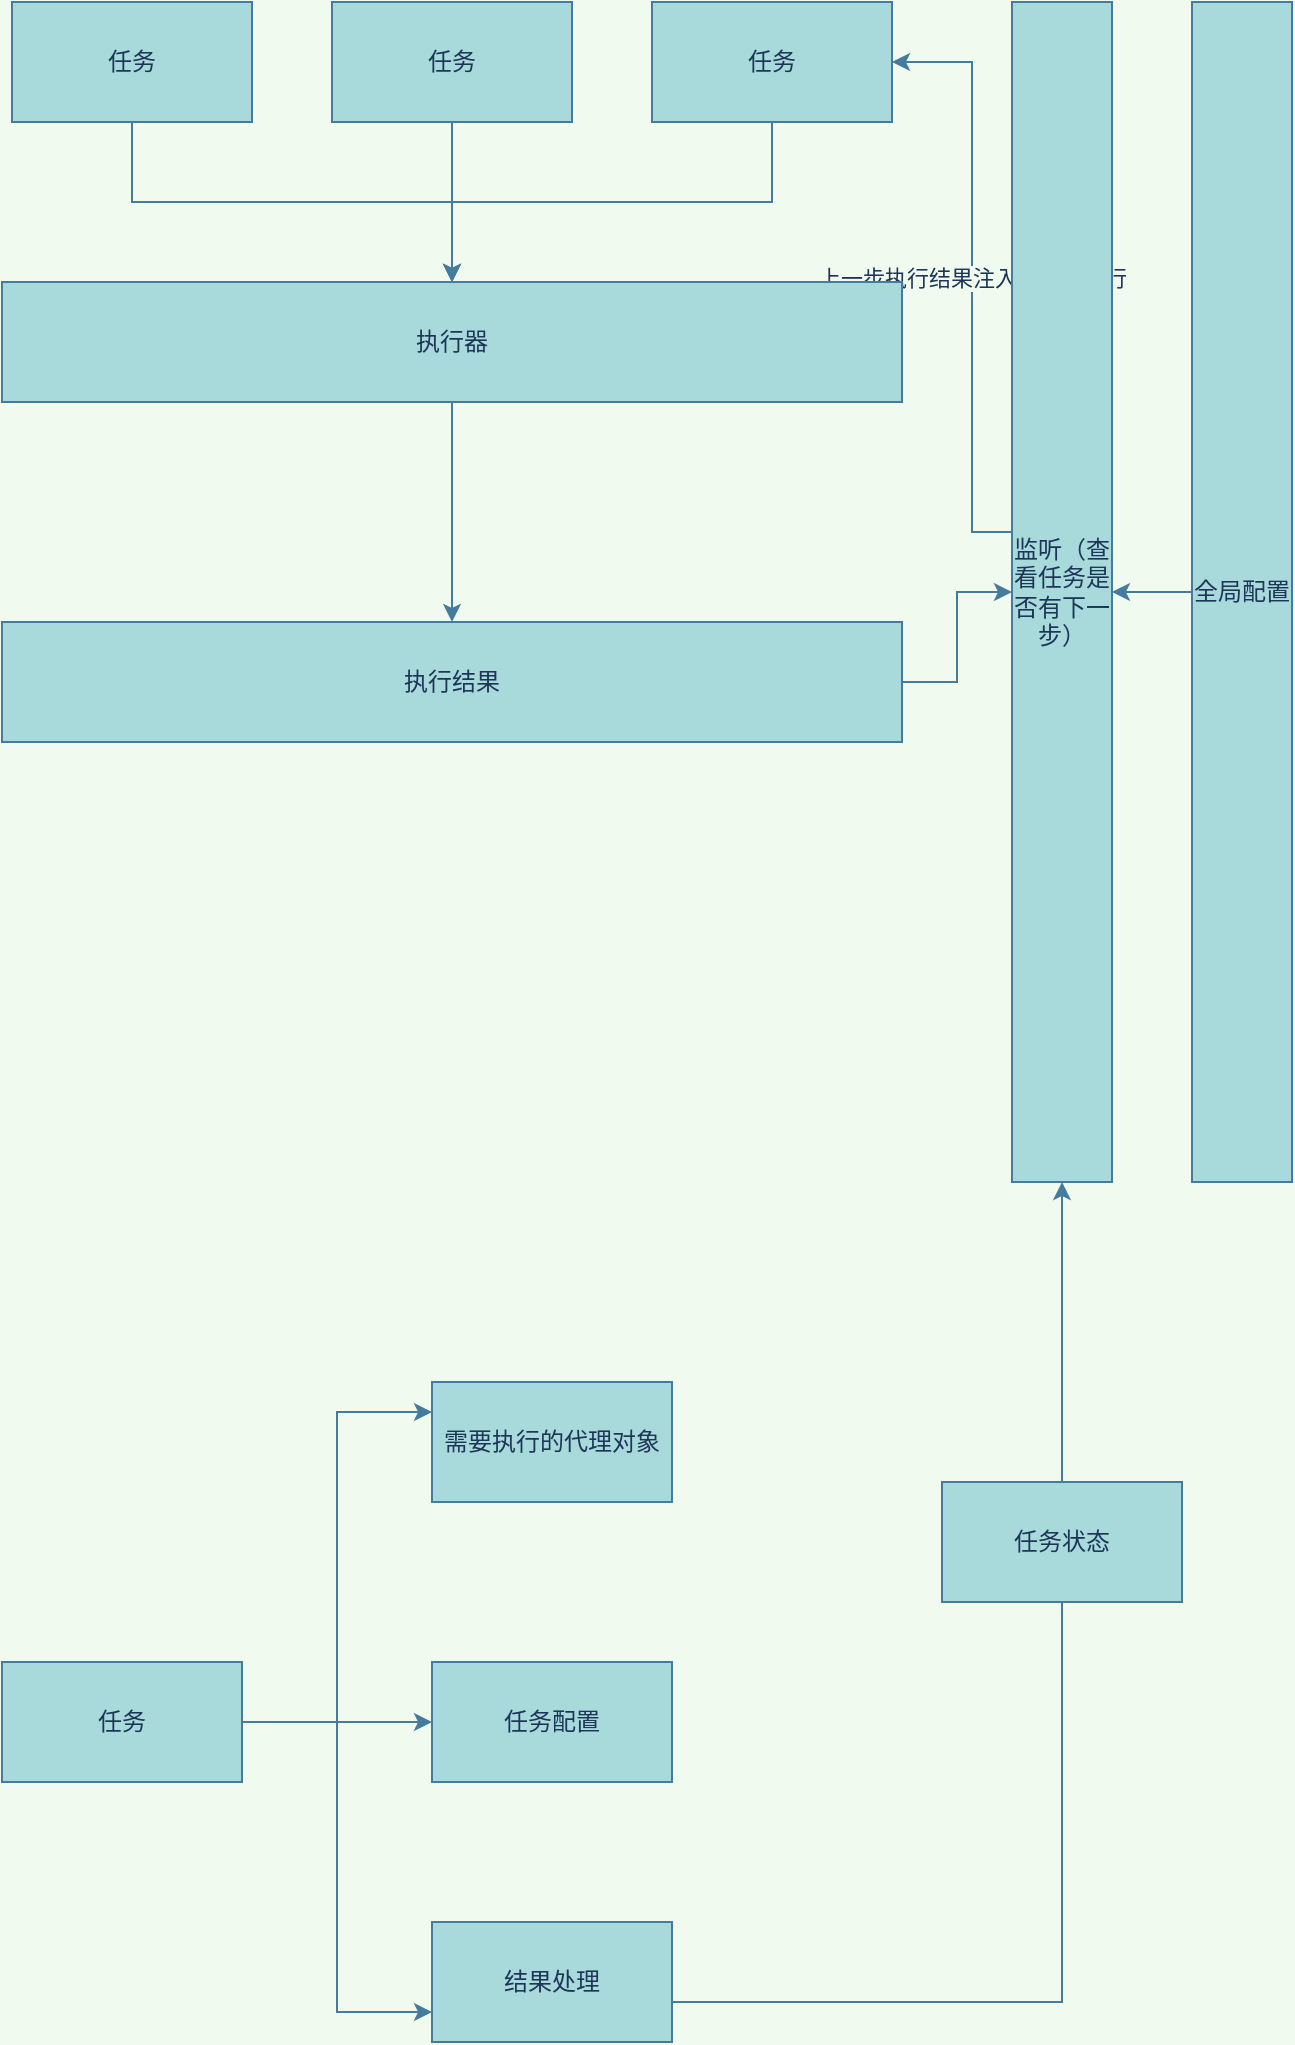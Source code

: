 <mxfile version="20.5.3" type="embed"><diagram name="第 1 页" id="DQR2QDezXOJLgqNK3TPN"><mxGraphModel dx="612" dy="565" grid="1" gridSize="10" guides="1" tooltips="1" connect="1" arrows="1" fold="1" page="1" pageScale="1" pageWidth="827" pageHeight="1169" background="#F1FAEE" math="0" shadow="0"><root><mxCell id="0"/><mxCell id="1" parent="0"/><mxCell id="11" style="edgeStyle=orthogonalEdgeStyle;rounded=0;orthogonalLoop=1;jettySize=auto;html=1;labelBackgroundColor=#F1FAEE;strokeColor=#457B9D;fontColor=#1D3557;" parent="1" source="4rC50PGCv7jx4eLZKL7i-24" target="2" edge="1"><mxGeometry relative="1" as="geometry"/></mxCell><mxCell id="4rC50PGCv7jx4eLZKL7i-24" value="任务" style="rounded=0;whiteSpace=wrap;html=1;fillColor=#A8DADC;strokeColor=#457B9D;fontColor=#1D3557;" parent="1" vertex="1"><mxGeometry x="70" y="40" width="120" height="60" as="geometry"/></mxCell><mxCell id="10" style="edgeStyle=orthogonalEdgeStyle;rounded=0;orthogonalLoop=1;jettySize=auto;html=1;labelBackgroundColor=#F1FAEE;strokeColor=#457B9D;fontColor=#1D3557;" parent="1" source="4rC50PGCv7jx4eLZKL7i-26" target="2" edge="1"><mxGeometry relative="1" as="geometry"/></mxCell><mxCell id="4rC50PGCv7jx4eLZKL7i-26" value="任务" style="rounded=0;whiteSpace=wrap;html=1;fillColor=#A8DADC;strokeColor=#457B9D;fontColor=#1D3557;" parent="1" vertex="1"><mxGeometry x="230" y="40" width="120" height="60" as="geometry"/></mxCell><mxCell id="12" style="edgeStyle=orthogonalEdgeStyle;rounded=0;orthogonalLoop=1;jettySize=auto;html=1;labelBackgroundColor=#F1FAEE;strokeColor=#457B9D;fontColor=#1D3557;" parent="1" source="4rC50PGCv7jx4eLZKL7i-28" target="2" edge="1"><mxGeometry relative="1" as="geometry"/></mxCell><mxCell id="4rC50PGCv7jx4eLZKL7i-28" value="任务" style="rounded=0;whiteSpace=wrap;html=1;fillColor=#A8DADC;strokeColor=#457B9D;fontColor=#1D3557;" parent="1" vertex="1"><mxGeometry x="390" y="40" width="120" height="60" as="geometry"/></mxCell><mxCell id="9" value="上一步执行结果注入下一次执行" style="edgeStyle=orthogonalEdgeStyle;rounded=0;orthogonalLoop=1;jettySize=auto;html=1;labelBackgroundColor=#F1FAEE;strokeColor=#457B9D;fontColor=#1D3557;" parent="1" source="4rC50PGCv7jx4eLZKL7i-40" target="4rC50PGCv7jx4eLZKL7i-28" edge="1"><mxGeometry relative="1" as="geometry"><Array as="points"><mxPoint x="550" y="305"/><mxPoint x="550" y="70"/></Array></mxGeometry></mxCell><mxCell id="4rC50PGCv7jx4eLZKL7i-40" value="监听（查看任务是否有下一步）" style="rounded=0;whiteSpace=wrap;html=1;fillColor=#A8DADC;strokeColor=#457B9D;fontColor=#1D3557;" parent="1" vertex="1"><mxGeometry x="570" y="40" width="50" height="590" as="geometry"/></mxCell><mxCell id="14" style="edgeStyle=orthogonalEdgeStyle;rounded=0;orthogonalLoop=1;jettySize=auto;html=1;labelBackgroundColor=#F1FAEE;strokeColor=#457B9D;fontColor=#1D3557;" parent="1" source="4rC50PGCv7jx4eLZKL7i-41" target="4rC50PGCv7jx4eLZKL7i-40" edge="1"><mxGeometry relative="1" as="geometry"/></mxCell><mxCell id="4rC50PGCv7jx4eLZKL7i-41" value="执行结果" style="rounded=0;whiteSpace=wrap;html=1;fillColor=#A8DADC;strokeColor=#457B9D;fontColor=#1D3557;" parent="1" vertex="1"><mxGeometry x="65" y="350" width="450" height="60" as="geometry"/></mxCell><mxCell id="15" style="edgeStyle=orthogonalEdgeStyle;rounded=0;orthogonalLoop=1;jettySize=auto;html=1;entryX=1;entryY=0.5;entryDx=0;entryDy=0;labelBackgroundColor=#F1FAEE;strokeColor=#457B9D;fontColor=#1D3557;" parent="1" source="4rC50PGCv7jx4eLZKL7i-42" target="4rC50PGCv7jx4eLZKL7i-40" edge="1"><mxGeometry relative="1" as="geometry"/></mxCell><mxCell id="4rC50PGCv7jx4eLZKL7i-42" value="全局配置" style="rounded=0;whiteSpace=wrap;html=1;fillColor=#A8DADC;strokeColor=#457B9D;fontColor=#1D3557;" parent="1" vertex="1"><mxGeometry x="660" y="40" width="50" height="590" as="geometry"/></mxCell><mxCell id="4rC50PGCv7jx4eLZKL7i-54" style="edgeStyle=orthogonalEdgeStyle;rounded=0;orthogonalLoop=1;jettySize=auto;html=1;entryX=0;entryY=0.25;entryDx=0;entryDy=0;labelBackgroundColor=#F1FAEE;strokeColor=#457B9D;fontColor=#1D3557;" parent="1" source="4rC50PGCv7jx4eLZKL7i-46" target="4rC50PGCv7jx4eLZKL7i-47" edge="1"><mxGeometry relative="1" as="geometry"/></mxCell><mxCell id="4rC50PGCv7jx4eLZKL7i-55" style="edgeStyle=orthogonalEdgeStyle;rounded=0;orthogonalLoop=1;jettySize=auto;html=1;labelBackgroundColor=#F1FAEE;strokeColor=#457B9D;fontColor=#1D3557;" parent="1" source="4rC50PGCv7jx4eLZKL7i-46" target="4rC50PGCv7jx4eLZKL7i-49" edge="1"><mxGeometry relative="1" as="geometry"/></mxCell><mxCell id="4rC50PGCv7jx4eLZKL7i-56" style="edgeStyle=orthogonalEdgeStyle;rounded=0;orthogonalLoop=1;jettySize=auto;html=1;entryX=0;entryY=0.75;entryDx=0;entryDy=0;labelBackgroundColor=#F1FAEE;strokeColor=#457B9D;fontColor=#1D3557;" parent="1" source="4rC50PGCv7jx4eLZKL7i-46" target="4rC50PGCv7jx4eLZKL7i-53" edge="1"><mxGeometry relative="1" as="geometry"/></mxCell><mxCell id="4rC50PGCv7jx4eLZKL7i-46" value="任务" style="rounded=0;whiteSpace=wrap;html=1;fillColor=#A8DADC;strokeColor=#457B9D;fontColor=#1D3557;" parent="1" vertex="1"><mxGeometry x="65" y="870" width="120" height="60" as="geometry"/></mxCell><mxCell id="4rC50PGCv7jx4eLZKL7i-47" value="需要执行的代理对象" style="whiteSpace=wrap;html=1;rounded=0;fillColor=#A8DADC;strokeColor=#457B9D;fontColor=#1D3557;" parent="1" vertex="1"><mxGeometry x="280" y="730" width="120" height="60" as="geometry"/></mxCell><mxCell id="4rC50PGCv7jx4eLZKL7i-49" value="任务配置" style="whiteSpace=wrap;html=1;rounded=0;fillColor=#A8DADC;strokeColor=#457B9D;fontColor=#1D3557;" parent="1" vertex="1"><mxGeometry x="280" y="870" width="120" height="60" as="geometry"/></mxCell><mxCell id="4rC50PGCv7jx4eLZKL7i-57" style="edgeStyle=orthogonalEdgeStyle;rounded=0;orthogonalLoop=1;jettySize=auto;html=1;labelBackgroundColor=#F1FAEE;strokeColor=#457B9D;fontColor=#1D3557;" parent="1" source="4rC50PGCv7jx4eLZKL7i-53" target="4rC50PGCv7jx4eLZKL7i-40" edge="1"><mxGeometry relative="1" as="geometry"><Array as="points"><mxPoint x="595" y="1040"/></Array></mxGeometry></mxCell><mxCell id="4rC50PGCv7jx4eLZKL7i-53" value="结果处理" style="whiteSpace=wrap;html=1;rounded=0;fillColor=#A8DADC;strokeColor=#457B9D;fontColor=#1D3557;" parent="1" vertex="1"><mxGeometry x="280" y="1000" width="120" height="60" as="geometry"/></mxCell><mxCell id="4rC50PGCv7jx4eLZKL7i-58" value="任务状态" style="rounded=0;whiteSpace=wrap;html=1;fillColor=#A8DADC;strokeColor=#457B9D;fontColor=#1D3557;" parent="1" vertex="1"><mxGeometry x="535" y="780" width="120" height="60" as="geometry"/></mxCell><mxCell id="13" style="edgeStyle=orthogonalEdgeStyle;rounded=0;orthogonalLoop=1;jettySize=auto;html=1;labelBackgroundColor=#F1FAEE;strokeColor=#457B9D;fontColor=#1D3557;" parent="1" source="2" target="4rC50PGCv7jx4eLZKL7i-41" edge="1"><mxGeometry relative="1" as="geometry"/></mxCell><mxCell id="2" value="执行器" style="rounded=0;whiteSpace=wrap;html=1;fillColor=#A8DADC;strokeColor=#457B9D;fontColor=#1D3557;" parent="1" vertex="1"><mxGeometry x="65" y="180" width="450" height="60" as="geometry"/></mxCell></root></mxGraphModel></diagram></mxfile>